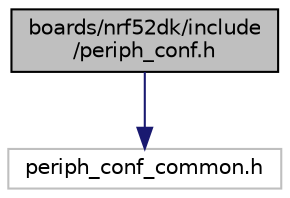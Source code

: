digraph "boards/nrf52dk/include/periph_conf.h"
{
 // LATEX_PDF_SIZE
  edge [fontname="Helvetica",fontsize="10",labelfontname="Helvetica",labelfontsize="10"];
  node [fontname="Helvetica",fontsize="10",shape=record];
  Node1 [label="boards/nrf52dk/include\l/periph_conf.h",height=0.2,width=0.4,color="black", fillcolor="grey75", style="filled", fontcolor="black",tooltip="Peripheral configuration for the nRF52 DK."];
  Node1 -> Node2 [color="midnightblue",fontsize="10",style="solid",fontname="Helvetica"];
  Node2 [label="periph_conf_common.h",height=0.2,width=0.4,color="grey75", fillcolor="white", style="filled",tooltip=" "];
}
